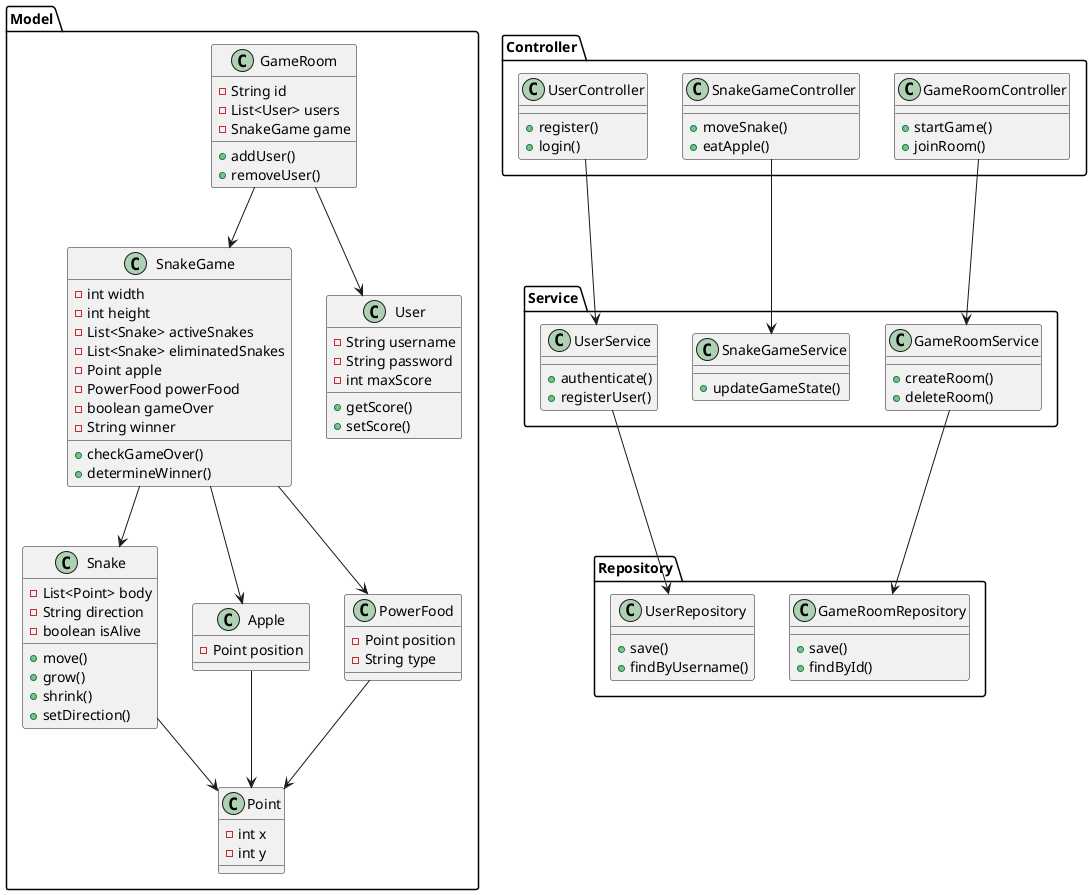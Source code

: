 @startuml

package "Model" {
    class SnakeGame {
        -int width
        -int height
        -List<Snake> activeSnakes
        -List<Snake> eliminatedSnakes
        -Point apple
        -PowerFood powerFood
        -boolean gameOver
        -String winner
        +checkGameOver()
        +determineWinner()
    }

    class Snake {
        -List<Point> body
        -String direction
        -boolean isAlive
        +move()
        +grow()
        +shrink()
        +setDirection()
    }

    class Apple {
        -Point position
    }

    class PowerFood {
        -Point position
        -String type
    }

    class Point {
        -int x
        -int y
    }

    class User {
        -String username
        -String password
        -int maxScore
        +getScore()
        +setScore()
    }

    class GameRoom {
        -String id
        -List<User> users
        -SnakeGame game
        +addUser()
        +removeUser()
    }

}

package "Controller" {
    class GameRoomController {
        +startGame()
        +joinRoom()
    }

    class SnakeGameController {
        +moveSnake()
        +eatApple()
    }

    class UserController {
        +register()
        +login()
    }
}

package "Service" {
    class GameRoomService {
        +createRoom()
        +deleteRoom()
    }

    class SnakeGameService {
        +updateGameState()
    }

    class UserService {
        +authenticate()
        +registerUser()
    }
}

package "Repository" {
    class GameRoomRepository {
        +save()
        +findById()
    }

    class UserRepository {
        +save()
        +findByUsername()
    }
}

SnakeGame --> Snake
SnakeGame --> Apple
SnakeGame --> PowerFood
Apple --> Point
PowerFood --> Point
Snake --> Point
GameRoom --> User
GameRoom --> SnakeGame
GameRoomController --> GameRoomService
SnakeGameController --> SnakeGameService
UserController --> UserService
GameRoomService --> GameRoomRepository
UserService --> UserRepository

@enduml
